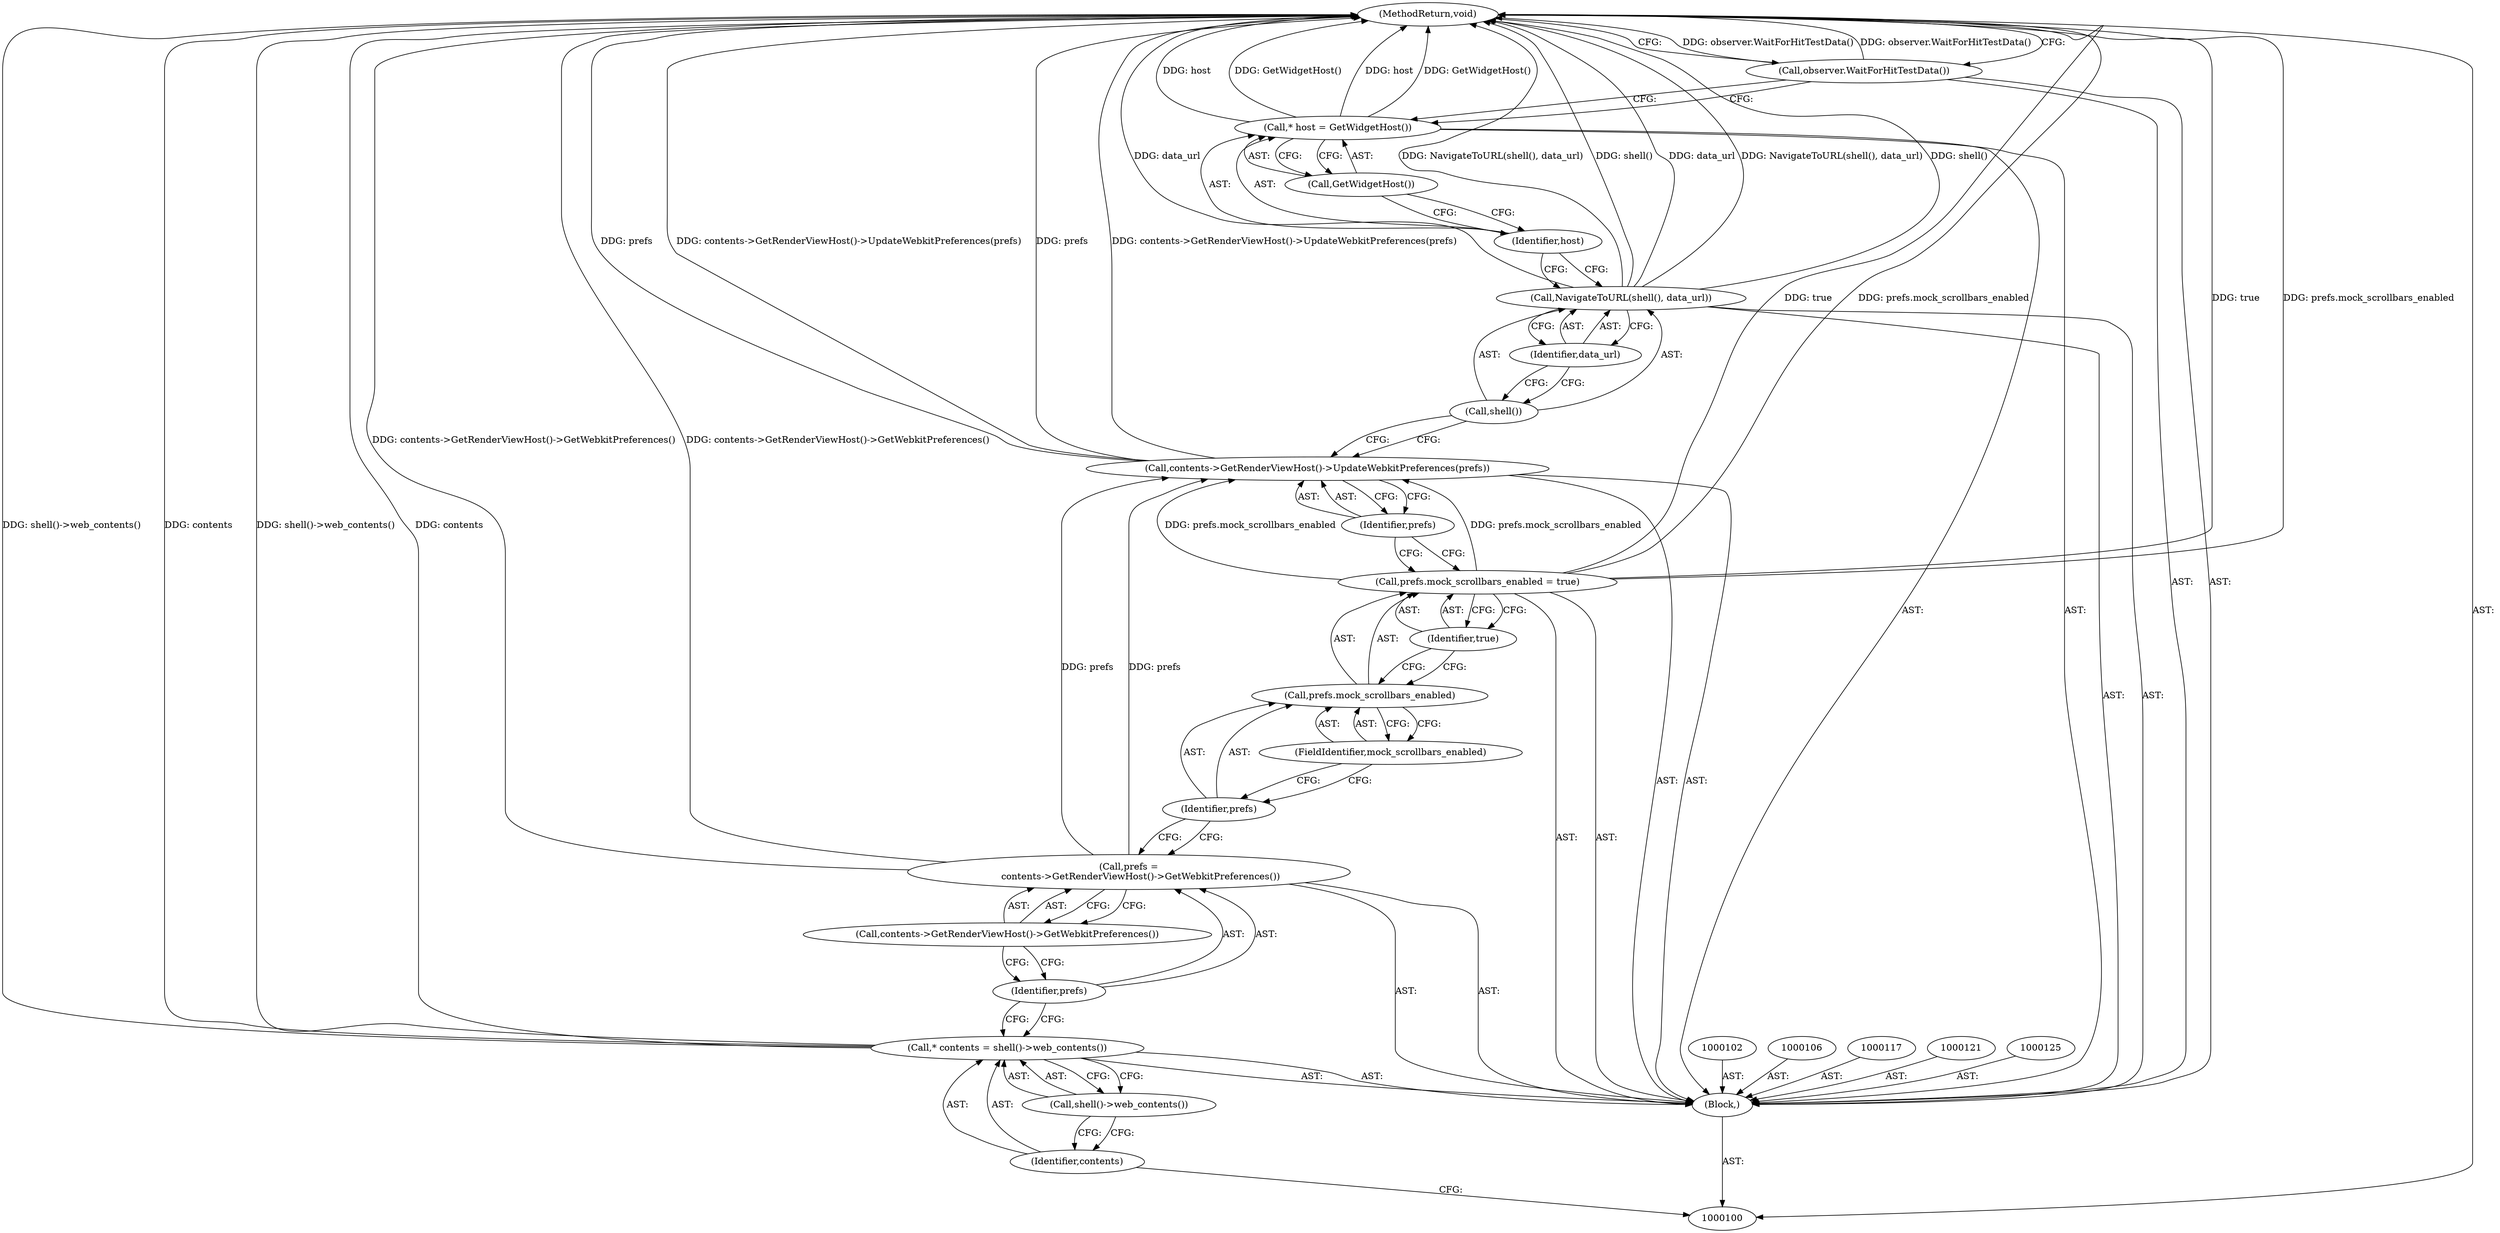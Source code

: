 digraph "1_Chrome_14f2111f9cec919a450115ce4914f228effca58e" {
"1000101" [label="(Block,)"];
"1000127" [label="(MethodReturn,void)"];
"1000122" [label="(Call,* host = GetWidgetHost())"];
"1000123" [label="(Identifier,host)"];
"1000124" [label="(Call,GetWidgetHost())"];
"1000126" [label="(Call,observer.WaitForHitTestData())"];
"1000103" [label="(Call,* contents = shell()->web_contents())"];
"1000104" [label="(Identifier,contents)"];
"1000105" [label="(Call,shell()->web_contents())"];
"1000107" [label="(Call,prefs =\n        contents->GetRenderViewHost()->GetWebkitPreferences())"];
"1000108" [label="(Identifier,prefs)"];
"1000109" [label="(Call,contents->GetRenderViewHost()->GetWebkitPreferences())"];
"1000113" [label="(FieldIdentifier,mock_scrollbars_enabled)"];
"1000114" [label="(Identifier,true)"];
"1000110" [label="(Call,prefs.mock_scrollbars_enabled = true)"];
"1000111" [label="(Call,prefs.mock_scrollbars_enabled)"];
"1000112" [label="(Identifier,prefs)"];
"1000115" [label="(Call,contents->GetRenderViewHost()->UpdateWebkitPreferences(prefs))"];
"1000116" [label="(Identifier,prefs)"];
"1000119" [label="(Call,shell())"];
"1000120" [label="(Identifier,data_url)"];
"1000118" [label="(Call,NavigateToURL(shell(), data_url))"];
"1000101" -> "1000100"  [label="AST: "];
"1000102" -> "1000101"  [label="AST: "];
"1000103" -> "1000101"  [label="AST: "];
"1000106" -> "1000101"  [label="AST: "];
"1000107" -> "1000101"  [label="AST: "];
"1000110" -> "1000101"  [label="AST: "];
"1000115" -> "1000101"  [label="AST: "];
"1000117" -> "1000101"  [label="AST: "];
"1000118" -> "1000101"  [label="AST: "];
"1000121" -> "1000101"  [label="AST: "];
"1000122" -> "1000101"  [label="AST: "];
"1000125" -> "1000101"  [label="AST: "];
"1000126" -> "1000101"  [label="AST: "];
"1000127" -> "1000100"  [label="AST: "];
"1000127" -> "1000126"  [label="CFG: "];
"1000126" -> "1000127"  [label="DDG: observer.WaitForHitTestData()"];
"1000103" -> "1000127"  [label="DDG: contents"];
"1000103" -> "1000127"  [label="DDG: shell()->web_contents()"];
"1000110" -> "1000127"  [label="DDG: true"];
"1000110" -> "1000127"  [label="DDG: prefs.mock_scrollbars_enabled"];
"1000122" -> "1000127"  [label="DDG: host"];
"1000122" -> "1000127"  [label="DDG: GetWidgetHost()"];
"1000115" -> "1000127"  [label="DDG: contents->GetRenderViewHost()->UpdateWebkitPreferences(prefs)"];
"1000115" -> "1000127"  [label="DDG: prefs"];
"1000118" -> "1000127"  [label="DDG: NavigateToURL(shell(), data_url)"];
"1000118" -> "1000127"  [label="DDG: shell()"];
"1000118" -> "1000127"  [label="DDG: data_url"];
"1000107" -> "1000127"  [label="DDG: contents->GetRenderViewHost()->GetWebkitPreferences()"];
"1000122" -> "1000101"  [label="AST: "];
"1000122" -> "1000124"  [label="CFG: "];
"1000123" -> "1000122"  [label="AST: "];
"1000124" -> "1000122"  [label="AST: "];
"1000126" -> "1000122"  [label="CFG: "];
"1000122" -> "1000127"  [label="DDG: host"];
"1000122" -> "1000127"  [label="DDG: GetWidgetHost()"];
"1000123" -> "1000122"  [label="AST: "];
"1000123" -> "1000118"  [label="CFG: "];
"1000124" -> "1000123"  [label="CFG: "];
"1000124" -> "1000122"  [label="AST: "];
"1000124" -> "1000123"  [label="CFG: "];
"1000122" -> "1000124"  [label="CFG: "];
"1000126" -> "1000101"  [label="AST: "];
"1000126" -> "1000122"  [label="CFG: "];
"1000127" -> "1000126"  [label="CFG: "];
"1000126" -> "1000127"  [label="DDG: observer.WaitForHitTestData()"];
"1000103" -> "1000101"  [label="AST: "];
"1000103" -> "1000105"  [label="CFG: "];
"1000104" -> "1000103"  [label="AST: "];
"1000105" -> "1000103"  [label="AST: "];
"1000108" -> "1000103"  [label="CFG: "];
"1000103" -> "1000127"  [label="DDG: contents"];
"1000103" -> "1000127"  [label="DDG: shell()->web_contents()"];
"1000104" -> "1000103"  [label="AST: "];
"1000104" -> "1000100"  [label="CFG: "];
"1000105" -> "1000104"  [label="CFG: "];
"1000105" -> "1000103"  [label="AST: "];
"1000105" -> "1000104"  [label="CFG: "];
"1000103" -> "1000105"  [label="CFG: "];
"1000107" -> "1000101"  [label="AST: "];
"1000107" -> "1000109"  [label="CFG: "];
"1000108" -> "1000107"  [label="AST: "];
"1000109" -> "1000107"  [label="AST: "];
"1000112" -> "1000107"  [label="CFG: "];
"1000107" -> "1000127"  [label="DDG: contents->GetRenderViewHost()->GetWebkitPreferences()"];
"1000107" -> "1000115"  [label="DDG: prefs"];
"1000108" -> "1000107"  [label="AST: "];
"1000108" -> "1000103"  [label="CFG: "];
"1000109" -> "1000108"  [label="CFG: "];
"1000109" -> "1000107"  [label="AST: "];
"1000109" -> "1000108"  [label="CFG: "];
"1000107" -> "1000109"  [label="CFG: "];
"1000113" -> "1000111"  [label="AST: "];
"1000113" -> "1000112"  [label="CFG: "];
"1000111" -> "1000113"  [label="CFG: "];
"1000114" -> "1000110"  [label="AST: "];
"1000114" -> "1000111"  [label="CFG: "];
"1000110" -> "1000114"  [label="CFG: "];
"1000110" -> "1000101"  [label="AST: "];
"1000110" -> "1000114"  [label="CFG: "];
"1000111" -> "1000110"  [label="AST: "];
"1000114" -> "1000110"  [label="AST: "];
"1000116" -> "1000110"  [label="CFG: "];
"1000110" -> "1000127"  [label="DDG: true"];
"1000110" -> "1000127"  [label="DDG: prefs.mock_scrollbars_enabled"];
"1000110" -> "1000115"  [label="DDG: prefs.mock_scrollbars_enabled"];
"1000111" -> "1000110"  [label="AST: "];
"1000111" -> "1000113"  [label="CFG: "];
"1000112" -> "1000111"  [label="AST: "];
"1000113" -> "1000111"  [label="AST: "];
"1000114" -> "1000111"  [label="CFG: "];
"1000112" -> "1000111"  [label="AST: "];
"1000112" -> "1000107"  [label="CFG: "];
"1000113" -> "1000112"  [label="CFG: "];
"1000115" -> "1000101"  [label="AST: "];
"1000115" -> "1000116"  [label="CFG: "];
"1000116" -> "1000115"  [label="AST: "];
"1000119" -> "1000115"  [label="CFG: "];
"1000115" -> "1000127"  [label="DDG: contents->GetRenderViewHost()->UpdateWebkitPreferences(prefs)"];
"1000115" -> "1000127"  [label="DDG: prefs"];
"1000107" -> "1000115"  [label="DDG: prefs"];
"1000110" -> "1000115"  [label="DDG: prefs.mock_scrollbars_enabled"];
"1000116" -> "1000115"  [label="AST: "];
"1000116" -> "1000110"  [label="CFG: "];
"1000115" -> "1000116"  [label="CFG: "];
"1000119" -> "1000118"  [label="AST: "];
"1000119" -> "1000115"  [label="CFG: "];
"1000120" -> "1000119"  [label="CFG: "];
"1000120" -> "1000118"  [label="AST: "];
"1000120" -> "1000119"  [label="CFG: "];
"1000118" -> "1000120"  [label="CFG: "];
"1000118" -> "1000101"  [label="AST: "];
"1000118" -> "1000120"  [label="CFG: "];
"1000119" -> "1000118"  [label="AST: "];
"1000120" -> "1000118"  [label="AST: "];
"1000123" -> "1000118"  [label="CFG: "];
"1000118" -> "1000127"  [label="DDG: NavigateToURL(shell(), data_url)"];
"1000118" -> "1000127"  [label="DDG: shell()"];
"1000118" -> "1000127"  [label="DDG: data_url"];
}

